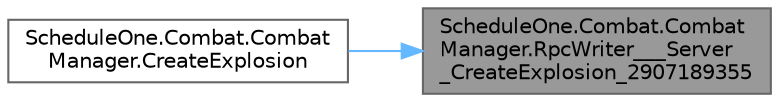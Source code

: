 digraph "ScheduleOne.Combat.CombatManager.RpcWriter___Server_CreateExplosion_2907189355"
{
 // LATEX_PDF_SIZE
  bgcolor="transparent";
  edge [fontname=Helvetica,fontsize=10,labelfontname=Helvetica,labelfontsize=10];
  node [fontname=Helvetica,fontsize=10,shape=box,height=0.2,width=0.4];
  rankdir="RL";
  Node1 [id="Node000001",label="ScheduleOne.Combat.Combat\lManager.RpcWriter___Server\l_CreateExplosion_2907189355",height=0.2,width=0.4,color="gray40", fillcolor="grey60", style="filled", fontcolor="black",tooltip=" "];
  Node1 -> Node2 [id="edge1_Node000001_Node000002",dir="back",color="steelblue1",style="solid",tooltip=" "];
  Node2 [id="Node000002",label="ScheduleOne.Combat.Combat\lManager.CreateExplosion",height=0.2,width=0.4,color="grey40", fillcolor="white", style="filled",URL="$class_schedule_one_1_1_combat_1_1_combat_manager.html#a4c329a1e330f8b7c04f904065c0610ff",tooltip=" "];
}
